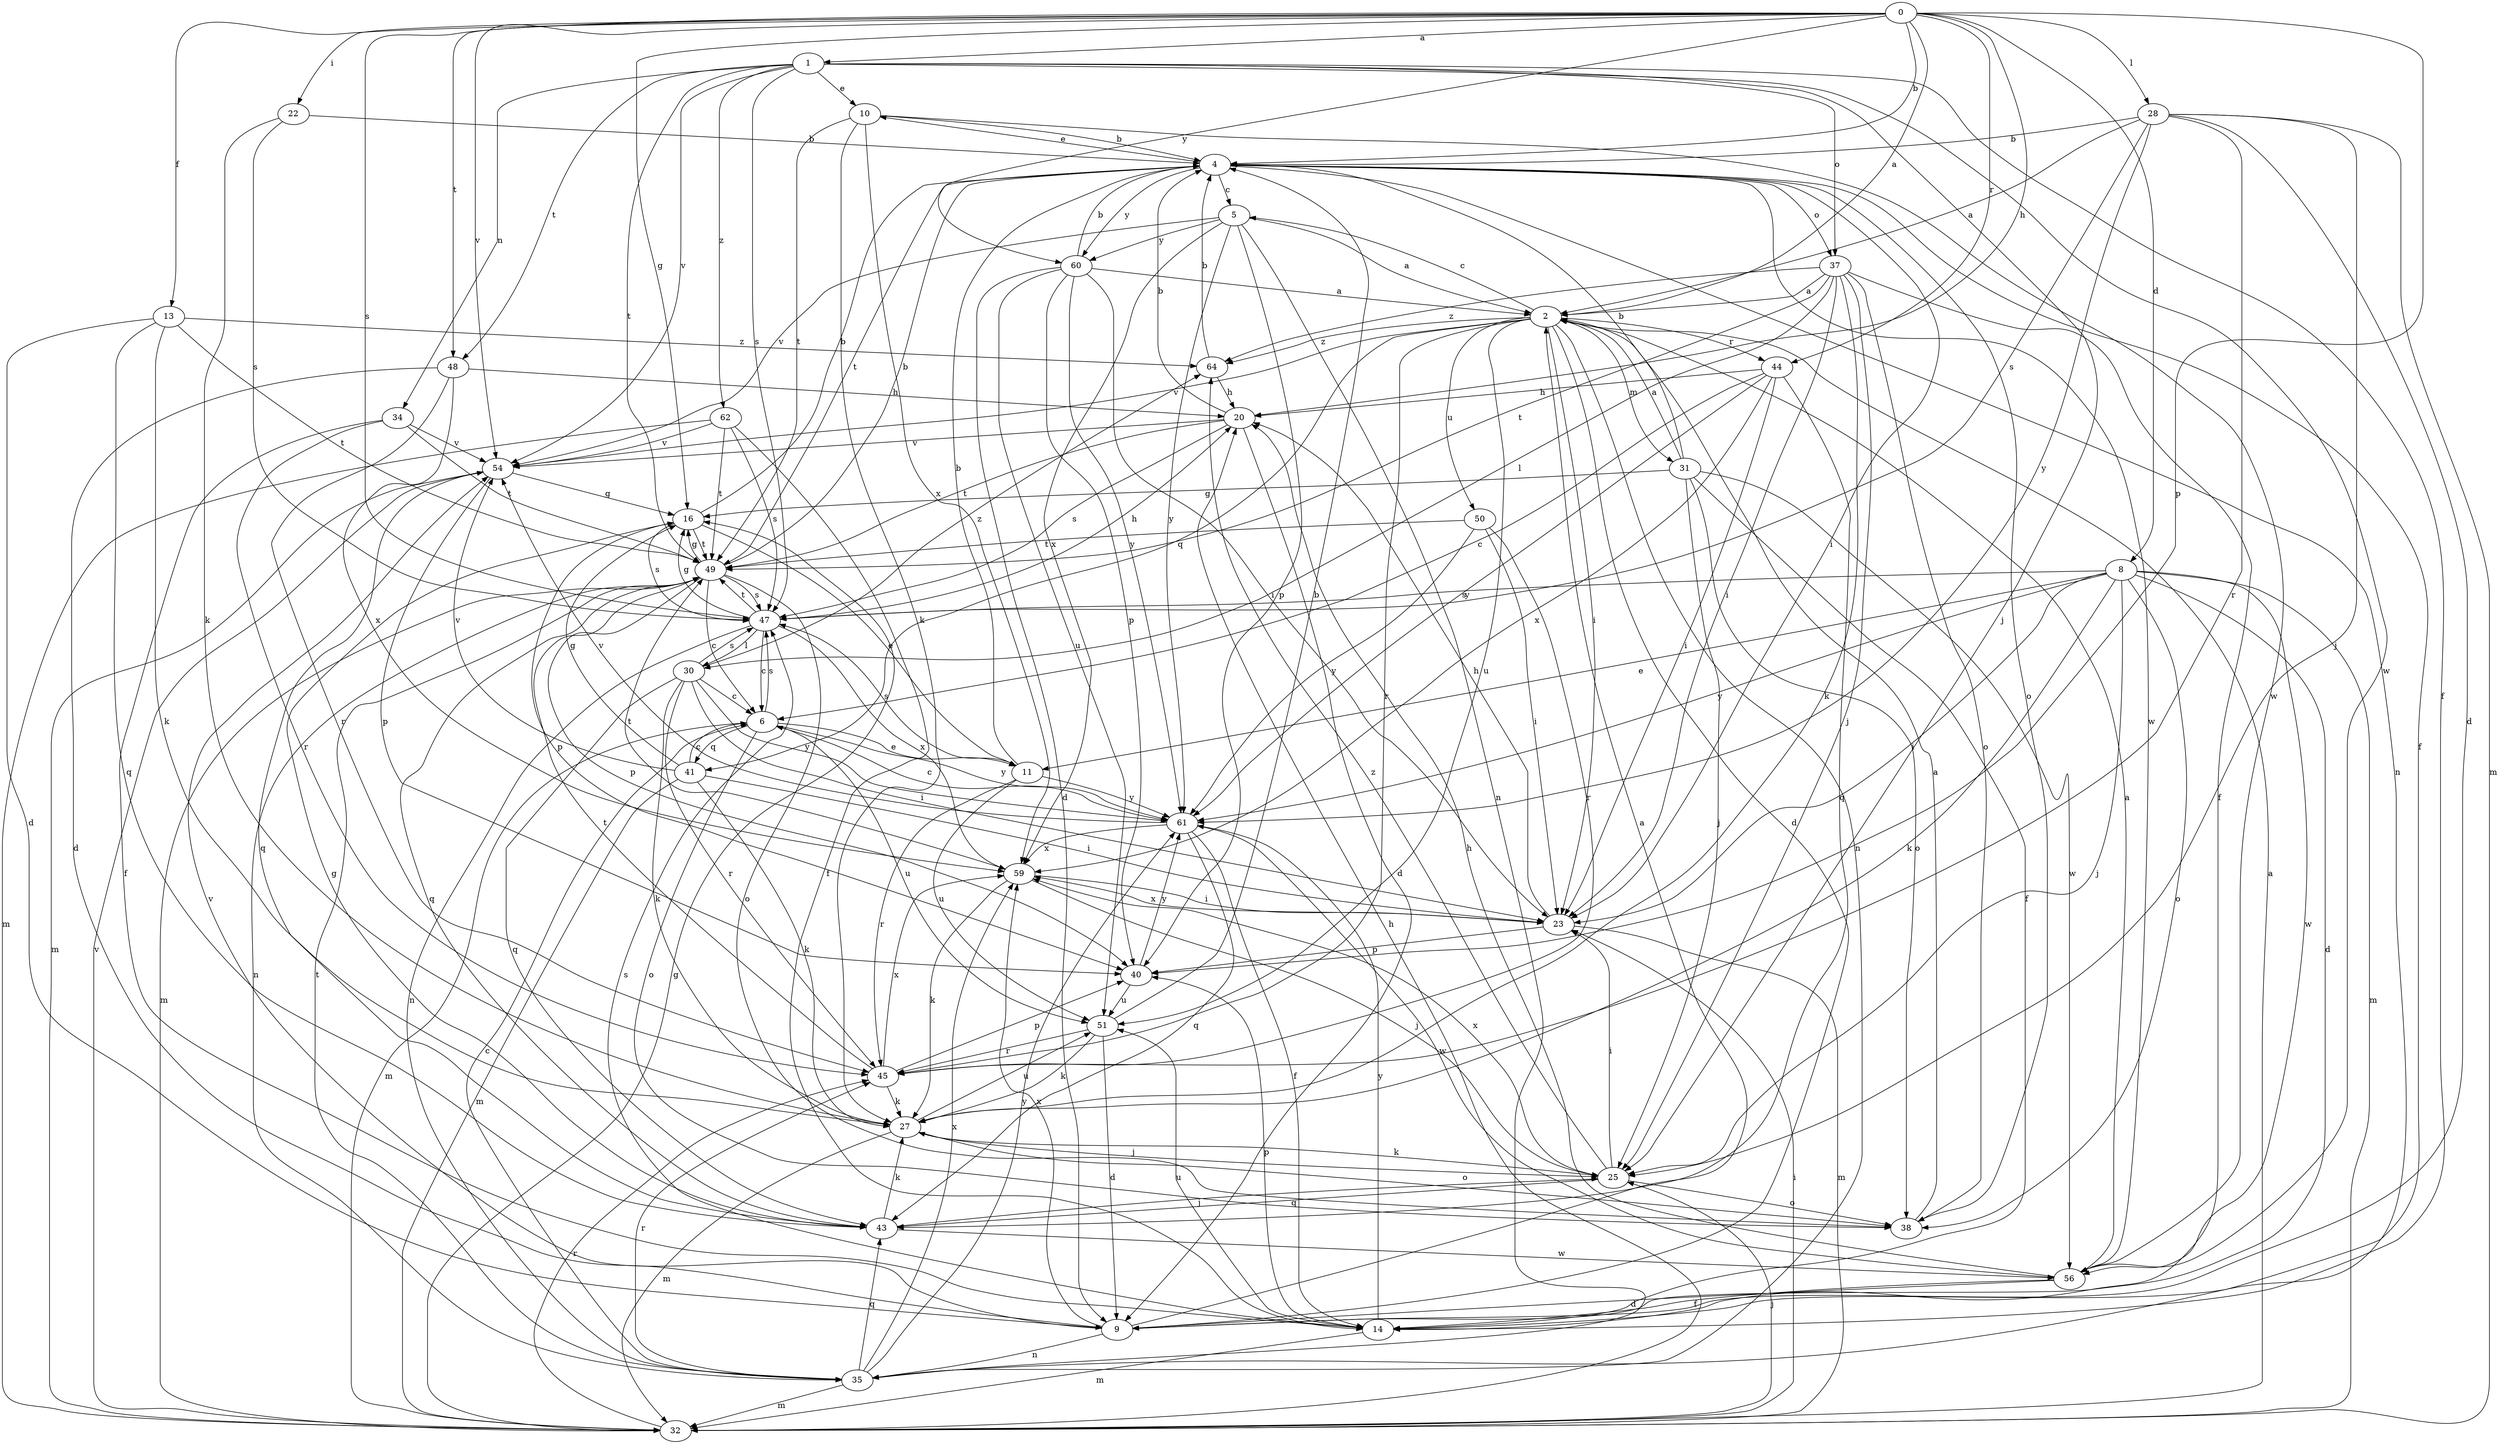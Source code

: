 strict digraph  {
0;
1;
2;
4;
5;
6;
8;
9;
10;
11;
13;
14;
16;
20;
22;
23;
25;
27;
28;
30;
31;
32;
34;
35;
37;
38;
40;
41;
43;
44;
45;
47;
48;
49;
50;
51;
54;
56;
59;
60;
61;
62;
64;
0 -> 1  [label=a];
0 -> 2  [label=a];
0 -> 4  [label=b];
0 -> 8  [label=d];
0 -> 13  [label=f];
0 -> 16  [label=g];
0 -> 20  [label=h];
0 -> 22  [label=i];
0 -> 28  [label=l];
0 -> 40  [label=p];
0 -> 44  [label=r];
0 -> 47  [label=s];
0 -> 48  [label=t];
0 -> 54  [label=v];
0 -> 60  [label=y];
1 -> 10  [label=e];
1 -> 14  [label=f];
1 -> 25  [label=j];
1 -> 34  [label=n];
1 -> 37  [label=o];
1 -> 47  [label=s];
1 -> 48  [label=t];
1 -> 49  [label=t];
1 -> 54  [label=v];
1 -> 56  [label=w];
1 -> 62  [label=z];
2 -> 5  [label=c];
2 -> 9  [label=d];
2 -> 23  [label=i];
2 -> 31  [label=m];
2 -> 35  [label=n];
2 -> 41  [label=q];
2 -> 44  [label=r];
2 -> 45  [label=r];
2 -> 50  [label=u];
2 -> 51  [label=u];
2 -> 54  [label=v];
2 -> 64  [label=z];
4 -> 5  [label=c];
4 -> 10  [label=e];
4 -> 14  [label=f];
4 -> 23  [label=i];
4 -> 35  [label=n];
4 -> 37  [label=o];
4 -> 38  [label=o];
4 -> 49  [label=t];
4 -> 56  [label=w];
4 -> 60  [label=y];
5 -> 2  [label=a];
5 -> 35  [label=n];
5 -> 40  [label=p];
5 -> 54  [label=v];
5 -> 59  [label=x];
5 -> 60  [label=y];
5 -> 61  [label=y];
6 -> 11  [label=e];
6 -> 32  [label=m];
6 -> 38  [label=o];
6 -> 41  [label=q];
6 -> 47  [label=s];
6 -> 51  [label=u];
6 -> 61  [label=y];
8 -> 9  [label=d];
8 -> 11  [label=e];
8 -> 23  [label=i];
8 -> 25  [label=j];
8 -> 27  [label=k];
8 -> 32  [label=m];
8 -> 38  [label=o];
8 -> 47  [label=s];
8 -> 56  [label=w];
8 -> 61  [label=y];
9 -> 2  [label=a];
9 -> 35  [label=n];
9 -> 54  [label=v];
9 -> 59  [label=x];
10 -> 4  [label=b];
10 -> 27  [label=k];
10 -> 49  [label=t];
10 -> 56  [label=w];
10 -> 59  [label=x];
11 -> 4  [label=b];
11 -> 45  [label=r];
11 -> 47  [label=s];
11 -> 51  [label=u];
11 -> 61  [label=y];
13 -> 9  [label=d];
13 -> 27  [label=k];
13 -> 43  [label=q];
13 -> 49  [label=t];
13 -> 64  [label=z];
14 -> 32  [label=m];
14 -> 40  [label=p];
14 -> 47  [label=s];
14 -> 51  [label=u];
14 -> 61  [label=y];
16 -> 4  [label=b];
16 -> 11  [label=e];
16 -> 40  [label=p];
16 -> 47  [label=s];
16 -> 49  [label=t];
20 -> 4  [label=b];
20 -> 9  [label=d];
20 -> 47  [label=s];
20 -> 49  [label=t];
20 -> 54  [label=v];
22 -> 4  [label=b];
22 -> 27  [label=k];
22 -> 47  [label=s];
23 -> 20  [label=h];
23 -> 32  [label=m];
23 -> 40  [label=p];
23 -> 59  [label=x];
25 -> 23  [label=i];
25 -> 27  [label=k];
25 -> 38  [label=o];
25 -> 43  [label=q];
25 -> 59  [label=x];
25 -> 64  [label=z];
27 -> 25  [label=j];
27 -> 32  [label=m];
27 -> 38  [label=o];
27 -> 51  [label=u];
28 -> 2  [label=a];
28 -> 4  [label=b];
28 -> 9  [label=d];
28 -> 25  [label=j];
28 -> 32  [label=m];
28 -> 45  [label=r];
28 -> 47  [label=s];
28 -> 61  [label=y];
30 -> 6  [label=c];
30 -> 23  [label=i];
30 -> 27  [label=k];
30 -> 43  [label=q];
30 -> 45  [label=r];
30 -> 47  [label=s];
30 -> 61  [label=y];
30 -> 64  [label=z];
31 -> 2  [label=a];
31 -> 4  [label=b];
31 -> 14  [label=f];
31 -> 16  [label=g];
31 -> 25  [label=j];
31 -> 38  [label=o];
31 -> 56  [label=w];
32 -> 2  [label=a];
32 -> 16  [label=g];
32 -> 20  [label=h];
32 -> 23  [label=i];
32 -> 25  [label=j];
32 -> 45  [label=r];
32 -> 54  [label=v];
34 -> 14  [label=f];
34 -> 45  [label=r];
34 -> 49  [label=t];
34 -> 54  [label=v];
35 -> 6  [label=c];
35 -> 32  [label=m];
35 -> 43  [label=q];
35 -> 45  [label=r];
35 -> 49  [label=t];
35 -> 59  [label=x];
35 -> 61  [label=y];
37 -> 2  [label=a];
37 -> 14  [label=f];
37 -> 23  [label=i];
37 -> 25  [label=j];
37 -> 27  [label=k];
37 -> 30  [label=l];
37 -> 38  [label=o];
37 -> 49  [label=t];
37 -> 64  [label=z];
38 -> 2  [label=a];
40 -> 51  [label=u];
40 -> 61  [label=y];
41 -> 6  [label=c];
41 -> 16  [label=g];
41 -> 23  [label=i];
41 -> 27  [label=k];
41 -> 32  [label=m];
41 -> 54  [label=v];
43 -> 16  [label=g];
43 -> 25  [label=j];
43 -> 27  [label=k];
43 -> 56  [label=w];
44 -> 6  [label=c];
44 -> 20  [label=h];
44 -> 23  [label=i];
44 -> 43  [label=q];
44 -> 59  [label=x];
44 -> 61  [label=y];
45 -> 27  [label=k];
45 -> 40  [label=p];
45 -> 49  [label=t];
45 -> 59  [label=x];
47 -> 6  [label=c];
47 -> 16  [label=g];
47 -> 20  [label=h];
47 -> 30  [label=l];
47 -> 35  [label=n];
47 -> 49  [label=t];
47 -> 59  [label=x];
48 -> 9  [label=d];
48 -> 20  [label=h];
48 -> 45  [label=r];
48 -> 59  [label=x];
49 -> 4  [label=b];
49 -> 6  [label=c];
49 -> 16  [label=g];
49 -> 32  [label=m];
49 -> 35  [label=n];
49 -> 38  [label=o];
49 -> 40  [label=p];
49 -> 43  [label=q];
49 -> 47  [label=s];
50 -> 23  [label=i];
50 -> 45  [label=r];
50 -> 49  [label=t];
50 -> 61  [label=y];
51 -> 4  [label=b];
51 -> 9  [label=d];
51 -> 27  [label=k];
51 -> 45  [label=r];
54 -> 16  [label=g];
54 -> 32  [label=m];
54 -> 40  [label=p];
54 -> 43  [label=q];
56 -> 2  [label=a];
56 -> 9  [label=d];
56 -> 14  [label=f];
56 -> 20  [label=h];
59 -> 23  [label=i];
59 -> 25  [label=j];
59 -> 27  [label=k];
59 -> 49  [label=t];
60 -> 2  [label=a];
60 -> 4  [label=b];
60 -> 9  [label=d];
60 -> 23  [label=i];
60 -> 40  [label=p];
60 -> 51  [label=u];
60 -> 61  [label=y];
61 -> 6  [label=c];
61 -> 14  [label=f];
61 -> 43  [label=q];
61 -> 54  [label=v];
61 -> 56  [label=w];
61 -> 59  [label=x];
62 -> 14  [label=f];
62 -> 32  [label=m];
62 -> 47  [label=s];
62 -> 49  [label=t];
62 -> 54  [label=v];
64 -> 4  [label=b];
64 -> 20  [label=h];
}
